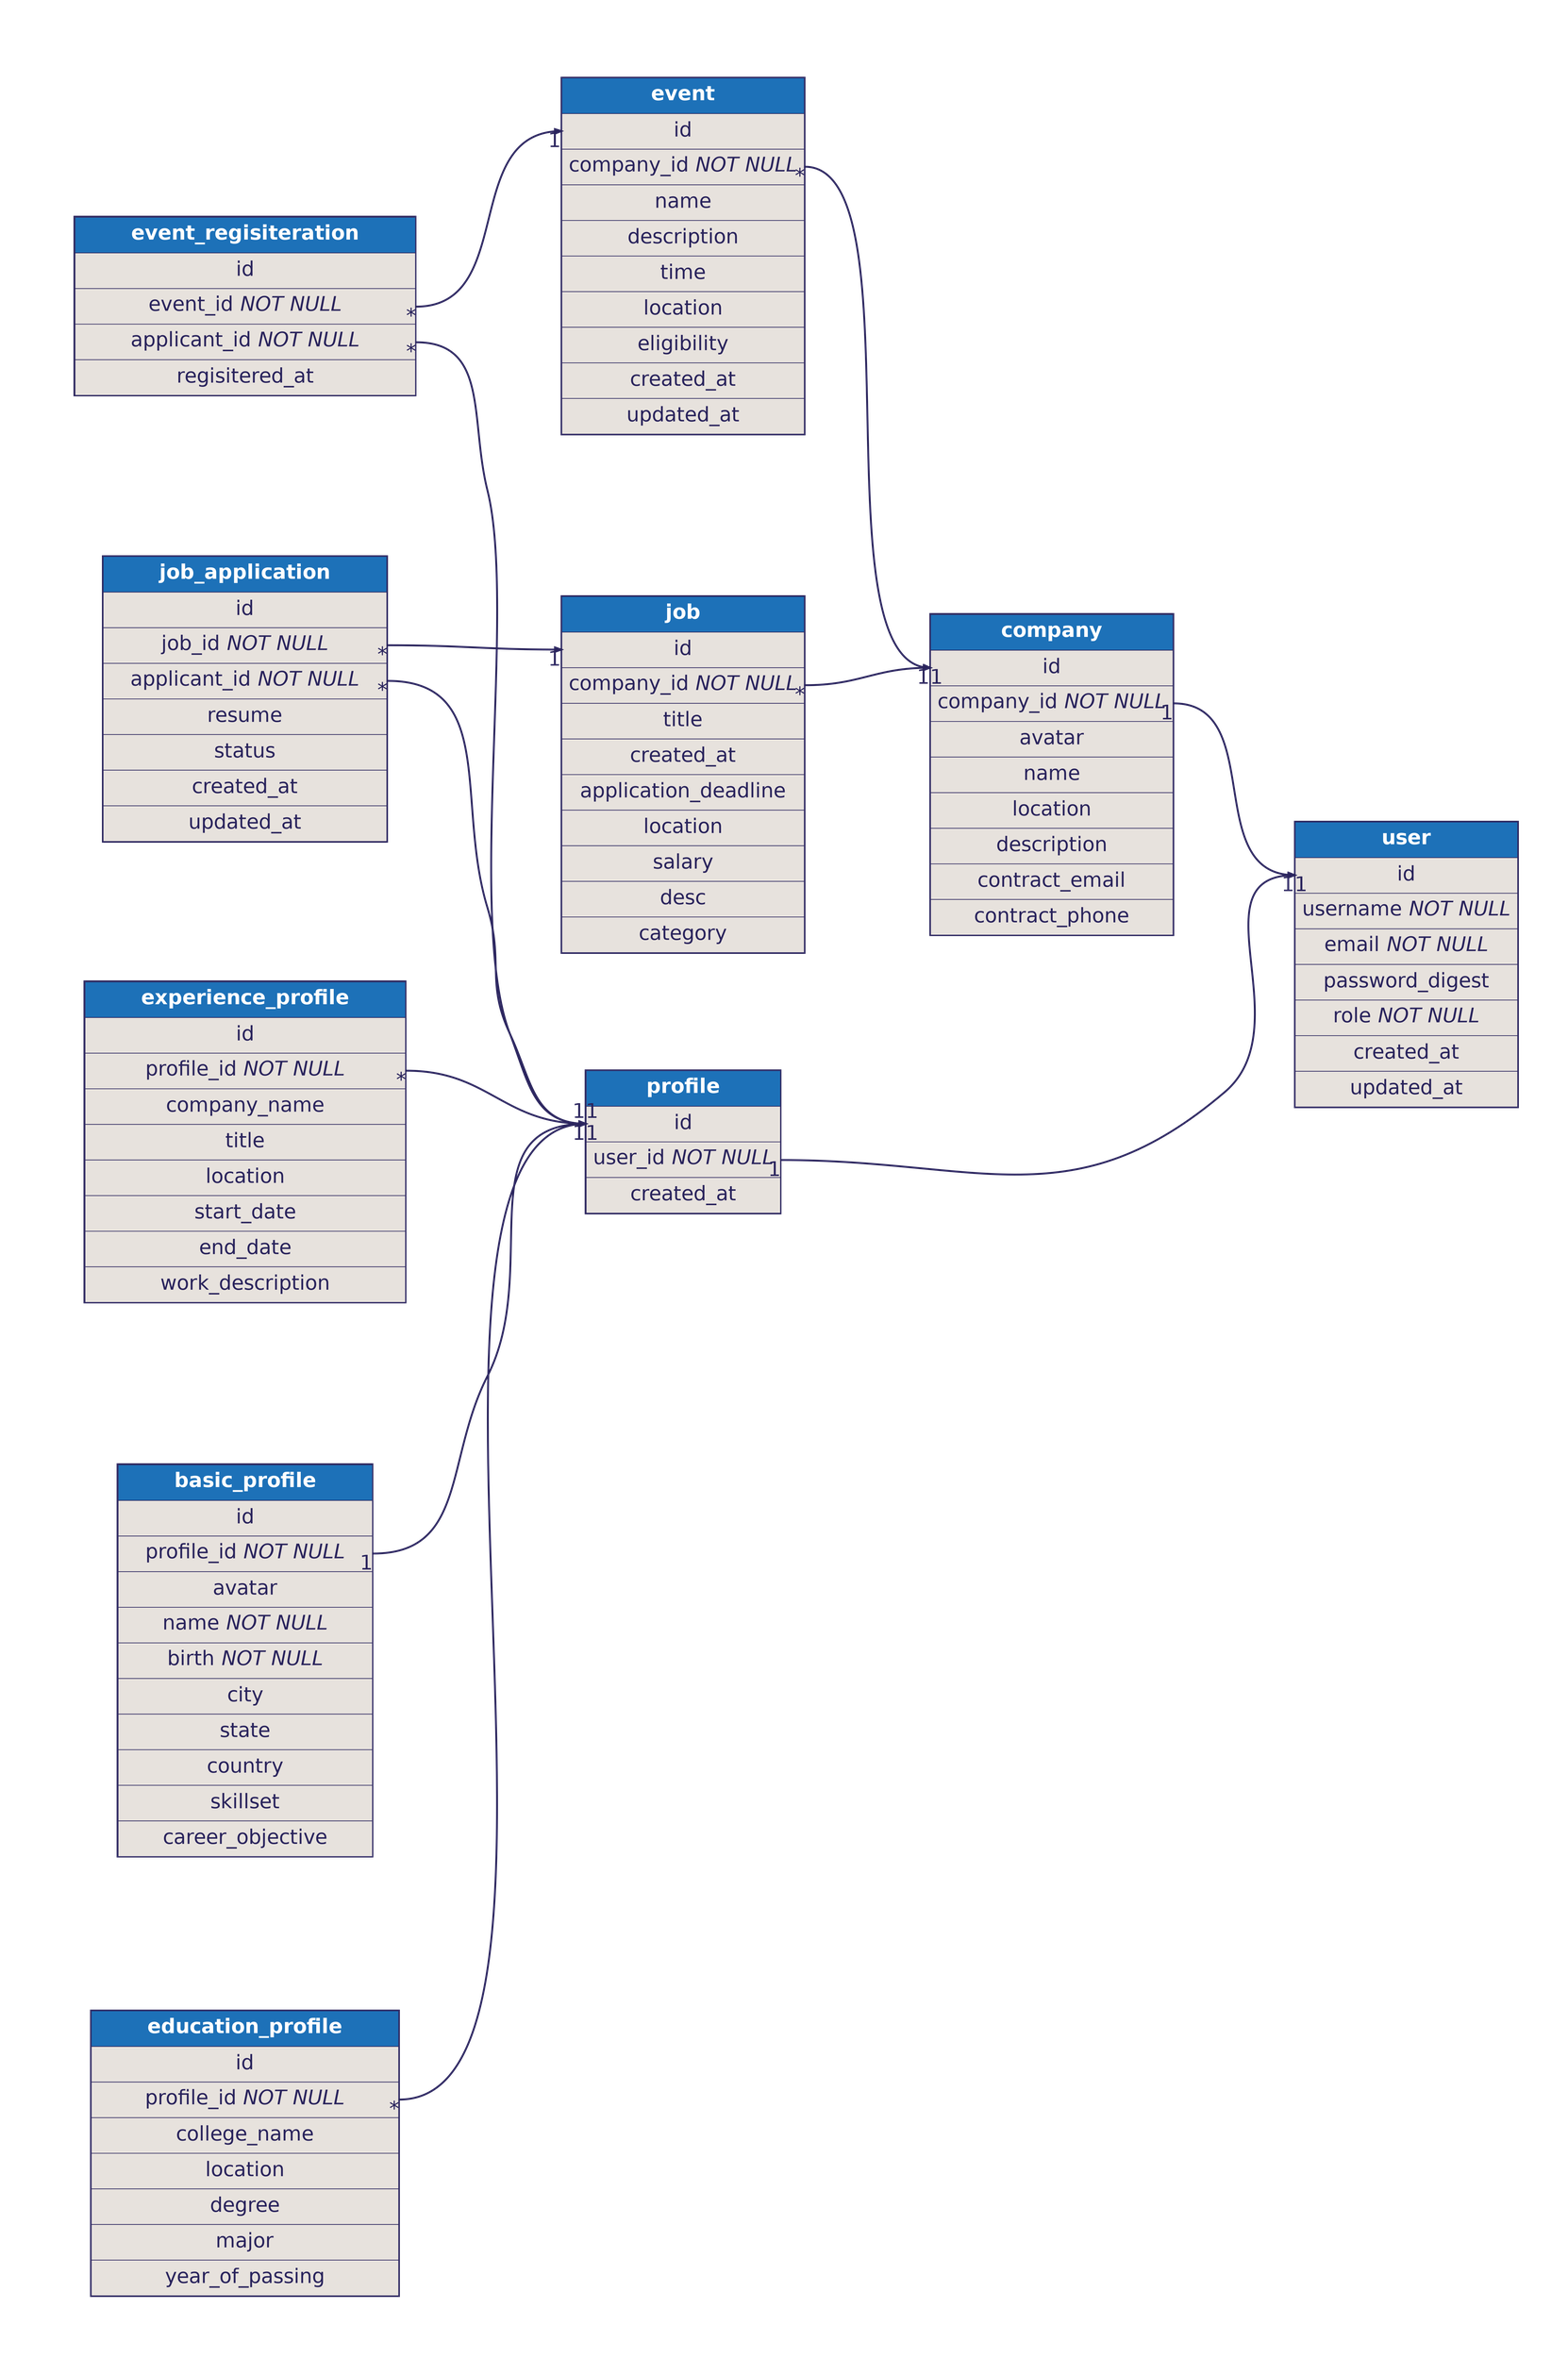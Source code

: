 digraph dbml {
      rankdir=LR;
      graph [fontname="helvetica", fontsize=32, fontcolor="#29235c", bgcolor="transparent"];
      node [penwidth=0, margin=0, fontname="helvetica", fontsize=32, fontcolor="#29235c"];
      edge [fontname="helvetica", fontsize=32, fontcolor="#29235c", color="#29235c"];

      
      
      "user" [id=user;label=<<TABLE BORDER="2" COLOR="#29235c" CELLBORDER="1" CELLSPACING="0" CELLPADDING="10" >
      <TR><TD PORT="f0" WIDTH="150" BGCOLOR="#1d71b8"><font color="#ffffff"><B>       user       </B></font></TD></TR>
<TR><TD PORT="f1" BGCOLOR="#e7e2dd">id</TD></TR>
<TR><TD PORT="f2" BGCOLOR="#e7e2dd">username <i>NOT NULL</i></TD></TR>
<TR><TD PORT="f3" BGCOLOR="#e7e2dd">email <i>NOT NULL</i></TD></TR>
<TR><TD PORT="f4" BGCOLOR="#e7e2dd">password_digest</TD></TR>
<TR><TD PORT="f5" BGCOLOR="#e7e2dd">role <i>NOT NULL</i></TD></TR>
<TR><TD PORT="f6" BGCOLOR="#e7e2dd">created_at</TD></TR>
<TR><TD PORT="f7" BGCOLOR="#e7e2dd">updated_at</TD></TR>
    </TABLE>>];
"profile" [id=profile;label=<<TABLE BORDER="2" COLOR="#29235c" CELLBORDER="1" CELLSPACING="0" CELLPADDING="10" >
      <TR><TD PORT="f0" WIDTH="150" BGCOLOR="#1d71b8"><font color="#ffffff"><B>       profile       </B></font></TD></TR>
<TR><TD PORT="f1" BGCOLOR="#e7e2dd">id</TD></TR>
<TR><TD PORT="f2" BGCOLOR="#e7e2dd">user_id <i>NOT NULL</i></TD></TR>
<TR><TD PORT="f3" BGCOLOR="#e7e2dd">created_at</TD></TR>
    </TABLE>>];
"basic_profile" [id=basic_profile;label=<<TABLE BORDER="2" COLOR="#29235c" CELLBORDER="1" CELLSPACING="0" CELLPADDING="10" >
      <TR><TD PORT="f0" WIDTH="150" BGCOLOR="#1d71b8"><font color="#ffffff"><B>       basic_profile       </B></font></TD></TR>
<TR><TD PORT="f1" BGCOLOR="#e7e2dd">id</TD></TR>
<TR><TD PORT="f2" BGCOLOR="#e7e2dd">profile_id <i>NOT NULL</i></TD></TR>
<TR><TD PORT="f3" BGCOLOR="#e7e2dd">avatar</TD></TR>
<TR><TD PORT="f4" BGCOLOR="#e7e2dd">name <i>NOT NULL</i></TD></TR>
<TR><TD PORT="f5" BGCOLOR="#e7e2dd">birth <i>NOT NULL</i></TD></TR>
<TR><TD PORT="f6" BGCOLOR="#e7e2dd">city</TD></TR>
<TR><TD PORT="f7" BGCOLOR="#e7e2dd">state</TD></TR>
<TR><TD PORT="f8" BGCOLOR="#e7e2dd">country</TD></TR>
<TR><TD PORT="f9" BGCOLOR="#e7e2dd">skillset</TD></TR>
<TR><TD PORT="f10" BGCOLOR="#e7e2dd">career_objective</TD></TR>
    </TABLE>>];
"education_profile" [id=education_profile;label=<<TABLE BORDER="2" COLOR="#29235c" CELLBORDER="1" CELLSPACING="0" CELLPADDING="10" >
      <TR><TD PORT="f0" WIDTH="150" BGCOLOR="#1d71b8"><font color="#ffffff"><B>       education_profile       </B></font></TD></TR>
<TR><TD PORT="f1" BGCOLOR="#e7e2dd">id</TD></TR>
<TR><TD PORT="f2" BGCOLOR="#e7e2dd">profile_id <i>NOT NULL</i></TD></TR>
<TR><TD PORT="f3" BGCOLOR="#e7e2dd">college_name</TD></TR>
<TR><TD PORT="f4" BGCOLOR="#e7e2dd">location</TD></TR>
<TR><TD PORT="f5" BGCOLOR="#e7e2dd">degree</TD></TR>
<TR><TD PORT="f6" BGCOLOR="#e7e2dd">major</TD></TR>
<TR><TD PORT="f7" BGCOLOR="#e7e2dd">year_of_passing</TD></TR>
    </TABLE>>];
"experience_profile" [id=experience_profile;label=<<TABLE BORDER="2" COLOR="#29235c" CELLBORDER="1" CELLSPACING="0" CELLPADDING="10" >
      <TR><TD PORT="f0" WIDTH="150" BGCOLOR="#1d71b8"><font color="#ffffff"><B>       experience_profile       </B></font></TD></TR>
<TR><TD PORT="f1" BGCOLOR="#e7e2dd">id</TD></TR>
<TR><TD PORT="f2" BGCOLOR="#e7e2dd">profile_id <i>NOT NULL</i></TD></TR>
<TR><TD PORT="f3" BGCOLOR="#e7e2dd">company_name</TD></TR>
<TR><TD PORT="f4" BGCOLOR="#e7e2dd">title</TD></TR>
<TR><TD PORT="f5" BGCOLOR="#e7e2dd">location</TD></TR>
<TR><TD PORT="f6" BGCOLOR="#e7e2dd">start_date</TD></TR>
<TR><TD PORT="f7" BGCOLOR="#e7e2dd">end_date</TD></TR>
<TR><TD PORT="f8" BGCOLOR="#e7e2dd">work_description</TD></TR>
    </TABLE>>];
"company" [id=company;label=<<TABLE BORDER="2" COLOR="#29235c" CELLBORDER="1" CELLSPACING="0" CELLPADDING="10" >
      <TR><TD PORT="f0" WIDTH="150" BGCOLOR="#1d71b8"><font color="#ffffff"><B>       company       </B></font></TD></TR>
<TR><TD PORT="f1" BGCOLOR="#e7e2dd">id</TD></TR>
<TR><TD PORT="f2" BGCOLOR="#e7e2dd">company_id <i>NOT NULL</i></TD></TR>
<TR><TD PORT="f3" BGCOLOR="#e7e2dd">avatar</TD></TR>
<TR><TD PORT="f4" BGCOLOR="#e7e2dd">name</TD></TR>
<TR><TD PORT="f5" BGCOLOR="#e7e2dd">location</TD></TR>
<TR><TD PORT="f6" BGCOLOR="#e7e2dd">description</TD></TR>
<TR><TD PORT="f7" BGCOLOR="#e7e2dd">contract_email</TD></TR>
<TR><TD PORT="f8" BGCOLOR="#e7e2dd">contract_phone</TD></TR>
    </TABLE>>];
"job" [id=job;label=<<TABLE BORDER="2" COLOR="#29235c" CELLBORDER="1" CELLSPACING="0" CELLPADDING="10" >
      <TR><TD PORT="f0" WIDTH="150" BGCOLOR="#1d71b8"><font color="#ffffff"><B>       job       </B></font></TD></TR>
<TR><TD PORT="f1" BGCOLOR="#e7e2dd">id</TD></TR>
<TR><TD PORT="f2" BGCOLOR="#e7e2dd">company_id <i>NOT NULL</i></TD></TR>
<TR><TD PORT="f3" BGCOLOR="#e7e2dd">title</TD></TR>
<TR><TD PORT="f4" BGCOLOR="#e7e2dd">created_at</TD></TR>
<TR><TD PORT="f5" BGCOLOR="#e7e2dd">application_deadline</TD></TR>
<TR><TD PORT="f6" BGCOLOR="#e7e2dd">location</TD></TR>
<TR><TD PORT="f7" BGCOLOR="#e7e2dd">salary</TD></TR>
<TR><TD PORT="f8" BGCOLOR="#e7e2dd">desc</TD></TR>
<TR><TD PORT="f9" BGCOLOR="#e7e2dd">category</TD></TR>
    </TABLE>>];
"job_application" [id=job_application;label=<<TABLE BORDER="2" COLOR="#29235c" CELLBORDER="1" CELLSPACING="0" CELLPADDING="10" >
      <TR><TD PORT="f0" WIDTH="150" BGCOLOR="#1d71b8"><font color="#ffffff"><B>       job_application       </B></font></TD></TR>
<TR><TD PORT="f1" BGCOLOR="#e7e2dd">id</TD></TR>
<TR><TD PORT="f2" BGCOLOR="#e7e2dd">job_id <i>NOT NULL</i></TD></TR>
<TR><TD PORT="f3" BGCOLOR="#e7e2dd">applicant_id <i>NOT NULL</i></TD></TR>
<TR><TD PORT="f4" BGCOLOR="#e7e2dd">resume</TD></TR>
<TR><TD PORT="f5" BGCOLOR="#e7e2dd">status</TD></TR>
<TR><TD PORT="f6" BGCOLOR="#e7e2dd">created_at</TD></TR>
<TR><TD PORT="f7" BGCOLOR="#e7e2dd">updated_at</TD></TR>
    </TABLE>>];
"event" [id=event;label=<<TABLE BORDER="2" COLOR="#29235c" CELLBORDER="1" CELLSPACING="0" CELLPADDING="10" >
      <TR><TD PORT="f0" WIDTH="150" BGCOLOR="#1d71b8"><font color="#ffffff"><B>       event       </B></font></TD></TR>
<TR><TD PORT="f1" BGCOLOR="#e7e2dd">id</TD></TR>
<TR><TD PORT="f2" BGCOLOR="#e7e2dd">company_id <i>NOT NULL</i></TD></TR>
<TR><TD PORT="f3" BGCOLOR="#e7e2dd">name</TD></TR>
<TR><TD PORT="f4" BGCOLOR="#e7e2dd">description</TD></TR>
<TR><TD PORT="f5" BGCOLOR="#e7e2dd">time</TD></TR>
<TR><TD PORT="f6" BGCOLOR="#e7e2dd">location</TD></TR>
<TR><TD PORT="f7" BGCOLOR="#e7e2dd">eligibility</TD></TR>
<TR><TD PORT="f8" BGCOLOR="#e7e2dd">created_at</TD></TR>
<TR><TD PORT="f9" BGCOLOR="#e7e2dd">updated_at</TD></TR>
    </TABLE>>];
"event_regisiteration" [id=event_regisiteration;label=<<TABLE BORDER="2" COLOR="#29235c" CELLBORDER="1" CELLSPACING="0" CELLPADDING="10" >
      <TR><TD PORT="f0" WIDTH="150" BGCOLOR="#1d71b8"><font color="#ffffff"><B>       event_regisiteration       </B></font></TD></TR>
<TR><TD PORT="f1" BGCOLOR="#e7e2dd">id</TD></TR>
<TR><TD PORT="f2" BGCOLOR="#e7e2dd">event_id <i>NOT NULL</i></TD></TR>
<TR><TD PORT="f3" BGCOLOR="#e7e2dd">applicant_id <i>NOT NULL</i></TD></TR>
<TR><TD PORT="f4" BGCOLOR="#e7e2dd">regisitered_at</TD></TR>
    </TABLE>>];
    
      profile:0 -> user:0 [style=invis, weight=100, color=red]
    profile:f2:e -> user:f1:w [penwidth=3, color="#29235c", headlabel="1", taillabel="1", arrowhead="normal", arrowtail="none"]
basic_profile:0 -> profile:0 [style=invis, weight=100, color=red]
    basic_profile:f2:e -> profile:f1:w [penwidth=3, color="#29235c", headlabel="1", taillabel="1", arrowhead="normal", arrowtail="none"]
education_profile:0 -> profile:0 [style=invis, weight=100, color=red]
    education_profile:f2:e -> profile:f1:w [penwidth=3, color="#29235c", headlabel="1", taillabel="*", arrowhead="normal", arrowtail="none"]
experience_profile:0 -> profile:0 [style=invis, weight=100, color=red]
    experience_profile:f2:e -> profile:f1:w [penwidth=3, color="#29235c", headlabel="1", taillabel="*", arrowhead="normal", arrowtail="none"]
company:0 -> user:0 [style=invis, weight=100, color=red]
    company:f2:e -> user:f1:w [penwidth=3, color="#29235c", headlabel="1", taillabel="1", arrowhead="normal", arrowtail="none"]
job:0 -> company:0 [style=invis, weight=100, color=red]
    job:f2:e -> company:f1:w [penwidth=3, color="#29235c", headlabel="1", taillabel="*", arrowhead="normal", arrowtail="none"]
job_application:0 -> job:0 [style=invis, weight=100, color=red]
    job_application:f2:e -> job:f1:w [penwidth=3, color="#29235c", headlabel="1", taillabel="*", arrowhead="normal", arrowtail="none"]
job_application:0 -> profile:0 [style=invis, weight=100, color=red]
    job_application:f3:e -> profile:f1:w [penwidth=3, color="#29235c", headlabel="1", taillabel="*", arrowhead="normal", arrowtail="none"]
event:0 -> company:0 [style=invis, weight=100, color=red]
    event:f2:e -> company:f1:w [penwidth=3, color="#29235c", headlabel="1", taillabel="*", arrowhead="normal", arrowtail="none"]
event_regisiteration:0 -> event:0 [style=invis, weight=100, color=red]
    event_regisiteration:f2:e -> event:f1:w [penwidth=3, color="#29235c", headlabel="1", taillabel="*", arrowhead="normal", arrowtail="none"]
event_regisiteration:0 -> profile:0 [style=invis, weight=100, color=red]
    event_regisiteration:f3:e -> profile:f1:w [penwidth=3, color="#29235c", headlabel="1", taillabel="*", arrowhead="normal", arrowtail="none"]
    }
